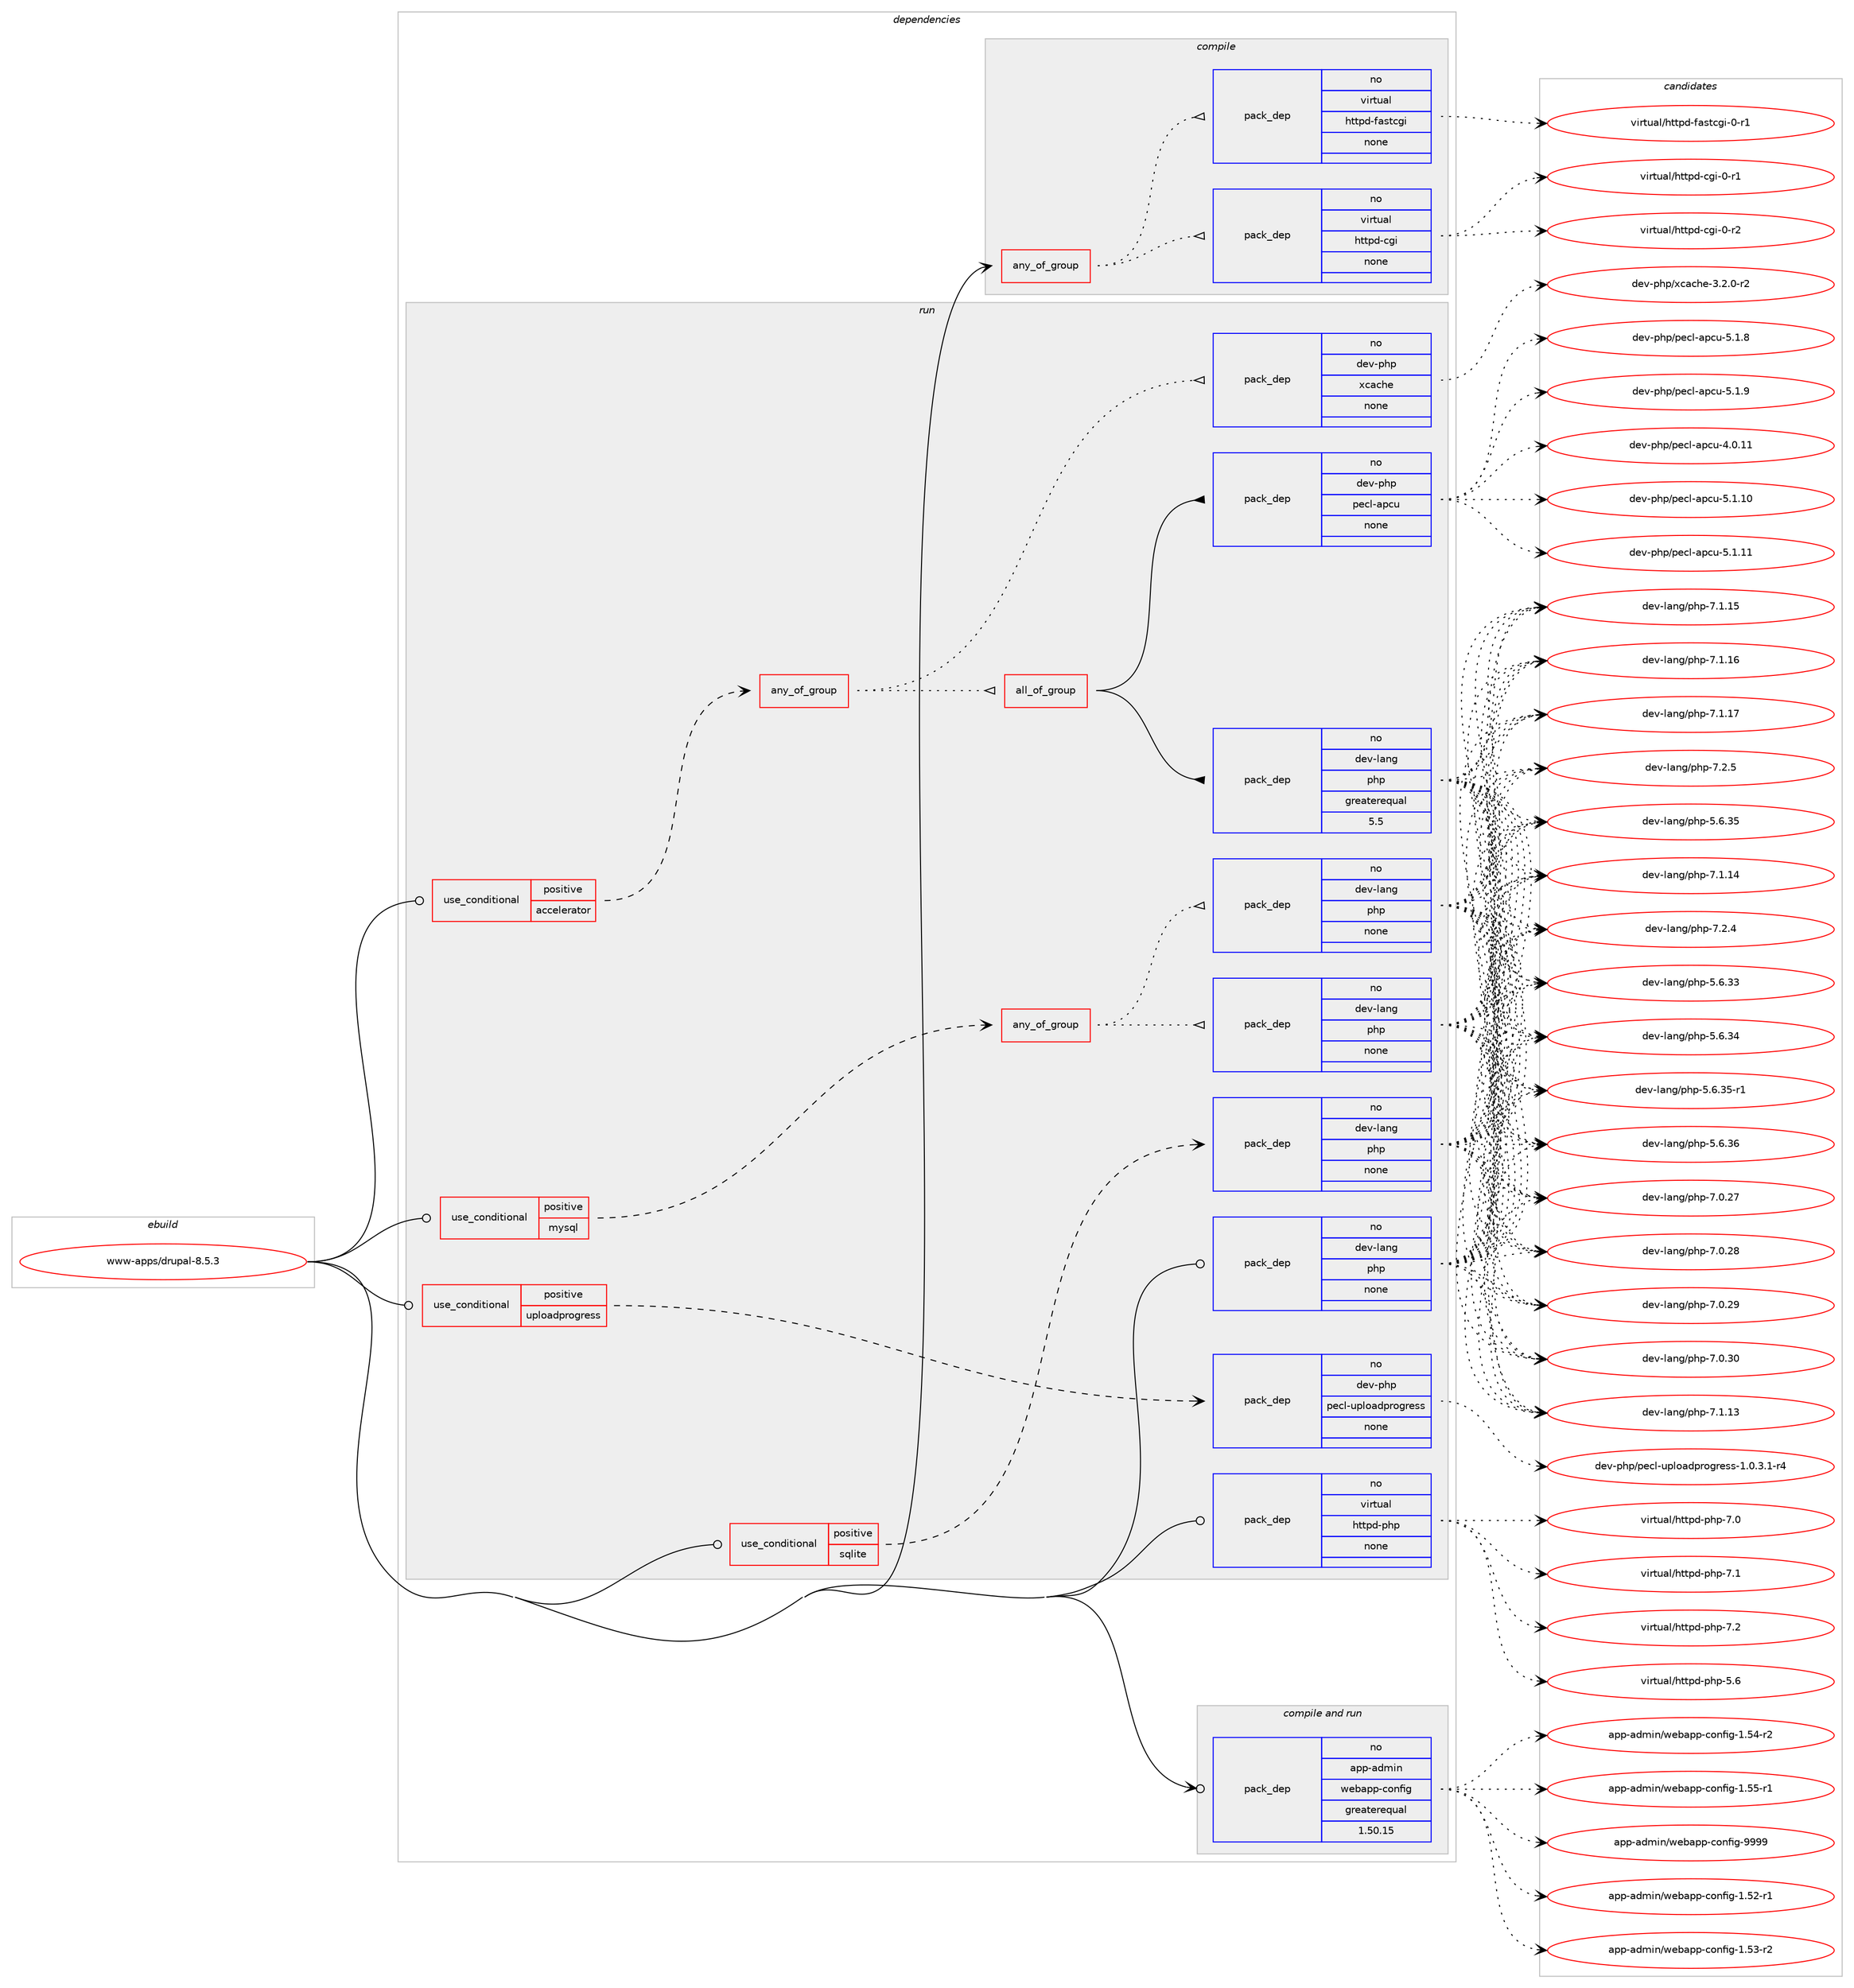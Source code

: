 digraph prolog {

# *************
# Graph options
# *************

newrank=true;
concentrate=true;
compound=true;
graph [rankdir=LR,fontname=Helvetica,fontsize=10,ranksep=1.5];#, ranksep=2.5, nodesep=0.2];
edge  [arrowhead=vee];
node  [fontname=Helvetica,fontsize=10];

# **********
# The ebuild
# **********

subgraph cluster_leftcol {
color=gray;
rank=same;
label=<<i>ebuild</i>>;
id [label="www-apps/drupal-8.5.3", color=red, width=4, href="../www-apps/drupal-8.5.3.svg"];
}

# ****************
# The dependencies
# ****************

subgraph cluster_midcol {
color=gray;
label=<<i>dependencies</i>>;
subgraph cluster_compile {
fillcolor="#eeeeee";
style=filled;
label=<<i>compile</i>>;
subgraph any70 {
dependency8381 [label=<<TABLE BORDER="0" CELLBORDER="1" CELLSPACING="0" CELLPADDING="4"><TR><TD CELLPADDING="10">any_of_group</TD></TR></TABLE>>, shape=none, color=red];subgraph pack7290 {
dependency8382 [label=<<TABLE BORDER="0" CELLBORDER="1" CELLSPACING="0" CELLPADDING="4" WIDTH="220"><TR><TD ROWSPAN="6" CELLPADDING="30">pack_dep</TD></TR><TR><TD WIDTH="110">no</TD></TR><TR><TD>virtual</TD></TR><TR><TD>httpd-cgi</TD></TR><TR><TD>none</TD></TR><TR><TD></TD></TR></TABLE>>, shape=none, color=blue];
}
dependency8381:e -> dependency8382:w [weight=20,style="dotted",arrowhead="oinv"];
subgraph pack7291 {
dependency8383 [label=<<TABLE BORDER="0" CELLBORDER="1" CELLSPACING="0" CELLPADDING="4" WIDTH="220"><TR><TD ROWSPAN="6" CELLPADDING="30">pack_dep</TD></TR><TR><TD WIDTH="110">no</TD></TR><TR><TD>virtual</TD></TR><TR><TD>httpd-fastcgi</TD></TR><TR><TD>none</TD></TR><TR><TD></TD></TR></TABLE>>, shape=none, color=blue];
}
dependency8381:e -> dependency8383:w [weight=20,style="dotted",arrowhead="oinv"];
}
id:e -> dependency8381:w [weight=20,style="solid",arrowhead="vee"];
}
subgraph cluster_compileandrun {
fillcolor="#eeeeee";
style=filled;
label=<<i>compile and run</i>>;
subgraph pack7292 {
dependency8384 [label=<<TABLE BORDER="0" CELLBORDER="1" CELLSPACING="0" CELLPADDING="4" WIDTH="220"><TR><TD ROWSPAN="6" CELLPADDING="30">pack_dep</TD></TR><TR><TD WIDTH="110">no</TD></TR><TR><TD>app-admin</TD></TR><TR><TD>webapp-config</TD></TR><TR><TD>greaterequal</TD></TR><TR><TD>1.50.15</TD></TR></TABLE>>, shape=none, color=blue];
}
id:e -> dependency8384:w [weight=20,style="solid",arrowhead="odotvee"];
}
subgraph cluster_run {
fillcolor="#eeeeee";
style=filled;
label=<<i>run</i>>;
subgraph cond1022 {
dependency8385 [label=<<TABLE BORDER="0" CELLBORDER="1" CELLSPACING="0" CELLPADDING="4"><TR><TD ROWSPAN="3" CELLPADDING="10">use_conditional</TD></TR><TR><TD>positive</TD></TR><TR><TD>accelerator</TD></TR></TABLE>>, shape=none, color=red];
subgraph any71 {
dependency8386 [label=<<TABLE BORDER="0" CELLBORDER="1" CELLSPACING="0" CELLPADDING="4"><TR><TD CELLPADDING="10">any_of_group</TD></TR></TABLE>>, shape=none, color=red];subgraph pack7293 {
dependency8387 [label=<<TABLE BORDER="0" CELLBORDER="1" CELLSPACING="0" CELLPADDING="4" WIDTH="220"><TR><TD ROWSPAN="6" CELLPADDING="30">pack_dep</TD></TR><TR><TD WIDTH="110">no</TD></TR><TR><TD>dev-php</TD></TR><TR><TD>xcache</TD></TR><TR><TD>none</TD></TR><TR><TD></TD></TR></TABLE>>, shape=none, color=blue];
}
dependency8386:e -> dependency8387:w [weight=20,style="dotted",arrowhead="oinv"];
subgraph all2 {
dependency8388 [label=<<TABLE BORDER="0" CELLBORDER="1" CELLSPACING="0" CELLPADDING="4"><TR><TD CELLPADDING="10">all_of_group</TD></TR></TABLE>>, shape=none, color=red];subgraph pack7294 {
dependency8389 [label=<<TABLE BORDER="0" CELLBORDER="1" CELLSPACING="0" CELLPADDING="4" WIDTH="220"><TR><TD ROWSPAN="6" CELLPADDING="30">pack_dep</TD></TR><TR><TD WIDTH="110">no</TD></TR><TR><TD>dev-lang</TD></TR><TR><TD>php</TD></TR><TR><TD>greaterequal</TD></TR><TR><TD>5.5</TD></TR></TABLE>>, shape=none, color=blue];
}
dependency8388:e -> dependency8389:w [weight=20,style="solid",arrowhead="inv"];
subgraph pack7295 {
dependency8390 [label=<<TABLE BORDER="0" CELLBORDER="1" CELLSPACING="0" CELLPADDING="4" WIDTH="220"><TR><TD ROWSPAN="6" CELLPADDING="30">pack_dep</TD></TR><TR><TD WIDTH="110">no</TD></TR><TR><TD>dev-php</TD></TR><TR><TD>pecl-apcu</TD></TR><TR><TD>none</TD></TR><TR><TD></TD></TR></TABLE>>, shape=none, color=blue];
}
dependency8388:e -> dependency8390:w [weight=20,style="solid",arrowhead="inv"];
}
dependency8386:e -> dependency8388:w [weight=20,style="dotted",arrowhead="oinv"];
}
dependency8385:e -> dependency8386:w [weight=20,style="dashed",arrowhead="vee"];
}
id:e -> dependency8385:w [weight=20,style="solid",arrowhead="odot"];
subgraph cond1023 {
dependency8391 [label=<<TABLE BORDER="0" CELLBORDER="1" CELLSPACING="0" CELLPADDING="4"><TR><TD ROWSPAN="3" CELLPADDING="10">use_conditional</TD></TR><TR><TD>positive</TD></TR><TR><TD>mysql</TD></TR></TABLE>>, shape=none, color=red];
subgraph any72 {
dependency8392 [label=<<TABLE BORDER="0" CELLBORDER="1" CELLSPACING="0" CELLPADDING="4"><TR><TD CELLPADDING="10">any_of_group</TD></TR></TABLE>>, shape=none, color=red];subgraph pack7296 {
dependency8393 [label=<<TABLE BORDER="0" CELLBORDER="1" CELLSPACING="0" CELLPADDING="4" WIDTH="220"><TR><TD ROWSPAN="6" CELLPADDING="30">pack_dep</TD></TR><TR><TD WIDTH="110">no</TD></TR><TR><TD>dev-lang</TD></TR><TR><TD>php</TD></TR><TR><TD>none</TD></TR><TR><TD></TD></TR></TABLE>>, shape=none, color=blue];
}
dependency8392:e -> dependency8393:w [weight=20,style="dotted",arrowhead="oinv"];
subgraph pack7297 {
dependency8394 [label=<<TABLE BORDER="0" CELLBORDER="1" CELLSPACING="0" CELLPADDING="4" WIDTH="220"><TR><TD ROWSPAN="6" CELLPADDING="30">pack_dep</TD></TR><TR><TD WIDTH="110">no</TD></TR><TR><TD>dev-lang</TD></TR><TR><TD>php</TD></TR><TR><TD>none</TD></TR><TR><TD></TD></TR></TABLE>>, shape=none, color=blue];
}
dependency8392:e -> dependency8394:w [weight=20,style="dotted",arrowhead="oinv"];
}
dependency8391:e -> dependency8392:w [weight=20,style="dashed",arrowhead="vee"];
}
id:e -> dependency8391:w [weight=20,style="solid",arrowhead="odot"];
subgraph cond1024 {
dependency8395 [label=<<TABLE BORDER="0" CELLBORDER="1" CELLSPACING="0" CELLPADDING="4"><TR><TD ROWSPAN="3" CELLPADDING="10">use_conditional</TD></TR><TR><TD>positive</TD></TR><TR><TD>sqlite</TD></TR></TABLE>>, shape=none, color=red];
subgraph pack7298 {
dependency8396 [label=<<TABLE BORDER="0" CELLBORDER="1" CELLSPACING="0" CELLPADDING="4" WIDTH="220"><TR><TD ROWSPAN="6" CELLPADDING="30">pack_dep</TD></TR><TR><TD WIDTH="110">no</TD></TR><TR><TD>dev-lang</TD></TR><TR><TD>php</TD></TR><TR><TD>none</TD></TR><TR><TD></TD></TR></TABLE>>, shape=none, color=blue];
}
dependency8395:e -> dependency8396:w [weight=20,style="dashed",arrowhead="vee"];
}
id:e -> dependency8395:w [weight=20,style="solid",arrowhead="odot"];
subgraph cond1025 {
dependency8397 [label=<<TABLE BORDER="0" CELLBORDER="1" CELLSPACING="0" CELLPADDING="4"><TR><TD ROWSPAN="3" CELLPADDING="10">use_conditional</TD></TR><TR><TD>positive</TD></TR><TR><TD>uploadprogress</TD></TR></TABLE>>, shape=none, color=red];
subgraph pack7299 {
dependency8398 [label=<<TABLE BORDER="0" CELLBORDER="1" CELLSPACING="0" CELLPADDING="4" WIDTH="220"><TR><TD ROWSPAN="6" CELLPADDING="30">pack_dep</TD></TR><TR><TD WIDTH="110">no</TD></TR><TR><TD>dev-php</TD></TR><TR><TD>pecl-uploadprogress</TD></TR><TR><TD>none</TD></TR><TR><TD></TD></TR></TABLE>>, shape=none, color=blue];
}
dependency8397:e -> dependency8398:w [weight=20,style="dashed",arrowhead="vee"];
}
id:e -> dependency8397:w [weight=20,style="solid",arrowhead="odot"];
subgraph pack7300 {
dependency8399 [label=<<TABLE BORDER="0" CELLBORDER="1" CELLSPACING="0" CELLPADDING="4" WIDTH="220"><TR><TD ROWSPAN="6" CELLPADDING="30">pack_dep</TD></TR><TR><TD WIDTH="110">no</TD></TR><TR><TD>dev-lang</TD></TR><TR><TD>php</TD></TR><TR><TD>none</TD></TR><TR><TD></TD></TR></TABLE>>, shape=none, color=blue];
}
id:e -> dependency8399:w [weight=20,style="solid",arrowhead="odot"];
subgraph pack7301 {
dependency8400 [label=<<TABLE BORDER="0" CELLBORDER="1" CELLSPACING="0" CELLPADDING="4" WIDTH="220"><TR><TD ROWSPAN="6" CELLPADDING="30">pack_dep</TD></TR><TR><TD WIDTH="110">no</TD></TR><TR><TD>virtual</TD></TR><TR><TD>httpd-php</TD></TR><TR><TD>none</TD></TR><TR><TD></TD></TR></TABLE>>, shape=none, color=blue];
}
id:e -> dependency8400:w [weight=20,style="solid",arrowhead="odot"];
}
}

# **************
# The candidates
# **************

subgraph cluster_choices {
rank=same;
color=gray;
label=<<i>candidates</i>>;

subgraph choice7290 {
color=black;
nodesep=1;
choice1181051141161179710847104116116112100459910310545484511449 [label="virtual/httpd-cgi-0-r1", color=red, width=4,href="../virtual/httpd-cgi-0-r1.svg"];
choice1181051141161179710847104116116112100459910310545484511450 [label="virtual/httpd-cgi-0-r2", color=red, width=4,href="../virtual/httpd-cgi-0-r2.svg"];
dependency8382:e -> choice1181051141161179710847104116116112100459910310545484511449:w [style=dotted,weight="100"];
dependency8382:e -> choice1181051141161179710847104116116112100459910310545484511450:w [style=dotted,weight="100"];
}
subgraph choice7291 {
color=black;
nodesep=1;
choice118105114116117971084710411611611210045102971151169910310545484511449 [label="virtual/httpd-fastcgi-0-r1", color=red, width=4,href="../virtual/httpd-fastcgi-0-r1.svg"];
dependency8383:e -> choice118105114116117971084710411611611210045102971151169910310545484511449:w [style=dotted,weight="100"];
}
subgraph choice7292 {
color=black;
nodesep=1;
choice971121124597100109105110471191019897112112459911111010210510345494653504511449 [label="app-admin/webapp-config-1.52-r1", color=red, width=4,href="../app-admin/webapp-config-1.52-r1.svg"];
choice971121124597100109105110471191019897112112459911111010210510345494653514511450 [label="app-admin/webapp-config-1.53-r2", color=red, width=4,href="../app-admin/webapp-config-1.53-r2.svg"];
choice971121124597100109105110471191019897112112459911111010210510345494653524511450 [label="app-admin/webapp-config-1.54-r2", color=red, width=4,href="../app-admin/webapp-config-1.54-r2.svg"];
choice971121124597100109105110471191019897112112459911111010210510345494653534511449 [label="app-admin/webapp-config-1.55-r1", color=red, width=4,href="../app-admin/webapp-config-1.55-r1.svg"];
choice97112112459710010910511047119101989711211245991111101021051034557575757 [label="app-admin/webapp-config-9999", color=red, width=4,href="../app-admin/webapp-config-9999.svg"];
dependency8384:e -> choice971121124597100109105110471191019897112112459911111010210510345494653504511449:w [style=dotted,weight="100"];
dependency8384:e -> choice971121124597100109105110471191019897112112459911111010210510345494653514511450:w [style=dotted,weight="100"];
dependency8384:e -> choice971121124597100109105110471191019897112112459911111010210510345494653524511450:w [style=dotted,weight="100"];
dependency8384:e -> choice971121124597100109105110471191019897112112459911111010210510345494653534511449:w [style=dotted,weight="100"];
dependency8384:e -> choice97112112459710010910511047119101989711211245991111101021051034557575757:w [style=dotted,weight="100"];
}
subgraph choice7293 {
color=black;
nodesep=1;
choice10010111845112104112471209997991041014551465046484511450 [label="dev-php/xcache-3.2.0-r2", color=red, width=4,href="../dev-php/xcache-3.2.0-r2.svg"];
dependency8387:e -> choice10010111845112104112471209997991041014551465046484511450:w [style=dotted,weight="100"];
}
subgraph choice7294 {
color=black;
nodesep=1;
choice10010111845108971101034711210411245534654465153 [label="dev-lang/php-5.6.35", color=red, width=4,href="../dev-lang/php-5.6.35.svg"];
choice10010111845108971101034711210411245554649464952 [label="dev-lang/php-7.1.14", color=red, width=4,href="../dev-lang/php-7.1.14.svg"];
choice100101118451089711010347112104112455546504652 [label="dev-lang/php-7.2.4", color=red, width=4,href="../dev-lang/php-7.2.4.svg"];
choice10010111845108971101034711210411245534654465151 [label="dev-lang/php-5.6.33", color=red, width=4,href="../dev-lang/php-5.6.33.svg"];
choice10010111845108971101034711210411245534654465152 [label="dev-lang/php-5.6.34", color=red, width=4,href="../dev-lang/php-5.6.34.svg"];
choice100101118451089711010347112104112455346544651534511449 [label="dev-lang/php-5.6.35-r1", color=red, width=4,href="../dev-lang/php-5.6.35-r1.svg"];
choice10010111845108971101034711210411245534654465154 [label="dev-lang/php-5.6.36", color=red, width=4,href="../dev-lang/php-5.6.36.svg"];
choice10010111845108971101034711210411245554648465055 [label="dev-lang/php-7.0.27", color=red, width=4,href="../dev-lang/php-7.0.27.svg"];
choice10010111845108971101034711210411245554648465056 [label="dev-lang/php-7.0.28", color=red, width=4,href="../dev-lang/php-7.0.28.svg"];
choice10010111845108971101034711210411245554648465057 [label="dev-lang/php-7.0.29", color=red, width=4,href="../dev-lang/php-7.0.29.svg"];
choice10010111845108971101034711210411245554648465148 [label="dev-lang/php-7.0.30", color=red, width=4,href="../dev-lang/php-7.0.30.svg"];
choice10010111845108971101034711210411245554649464951 [label="dev-lang/php-7.1.13", color=red, width=4,href="../dev-lang/php-7.1.13.svg"];
choice10010111845108971101034711210411245554649464953 [label="dev-lang/php-7.1.15", color=red, width=4,href="../dev-lang/php-7.1.15.svg"];
choice10010111845108971101034711210411245554649464954 [label="dev-lang/php-7.1.16", color=red, width=4,href="../dev-lang/php-7.1.16.svg"];
choice10010111845108971101034711210411245554649464955 [label="dev-lang/php-7.1.17", color=red, width=4,href="../dev-lang/php-7.1.17.svg"];
choice100101118451089711010347112104112455546504653 [label="dev-lang/php-7.2.5", color=red, width=4,href="../dev-lang/php-7.2.5.svg"];
dependency8389:e -> choice10010111845108971101034711210411245534654465153:w [style=dotted,weight="100"];
dependency8389:e -> choice10010111845108971101034711210411245554649464952:w [style=dotted,weight="100"];
dependency8389:e -> choice100101118451089711010347112104112455546504652:w [style=dotted,weight="100"];
dependency8389:e -> choice10010111845108971101034711210411245534654465151:w [style=dotted,weight="100"];
dependency8389:e -> choice10010111845108971101034711210411245534654465152:w [style=dotted,weight="100"];
dependency8389:e -> choice100101118451089711010347112104112455346544651534511449:w [style=dotted,weight="100"];
dependency8389:e -> choice10010111845108971101034711210411245534654465154:w [style=dotted,weight="100"];
dependency8389:e -> choice10010111845108971101034711210411245554648465055:w [style=dotted,weight="100"];
dependency8389:e -> choice10010111845108971101034711210411245554648465056:w [style=dotted,weight="100"];
dependency8389:e -> choice10010111845108971101034711210411245554648465057:w [style=dotted,weight="100"];
dependency8389:e -> choice10010111845108971101034711210411245554648465148:w [style=dotted,weight="100"];
dependency8389:e -> choice10010111845108971101034711210411245554649464951:w [style=dotted,weight="100"];
dependency8389:e -> choice10010111845108971101034711210411245554649464953:w [style=dotted,weight="100"];
dependency8389:e -> choice10010111845108971101034711210411245554649464954:w [style=dotted,weight="100"];
dependency8389:e -> choice10010111845108971101034711210411245554649464955:w [style=dotted,weight="100"];
dependency8389:e -> choice100101118451089711010347112104112455546504653:w [style=dotted,weight="100"];
}
subgraph choice7295 {
color=black;
nodesep=1;
choice10010111845112104112471121019910845971129911745524648464949 [label="dev-php/pecl-apcu-4.0.11", color=red, width=4,href="../dev-php/pecl-apcu-4.0.11.svg"];
choice10010111845112104112471121019910845971129911745534649464948 [label="dev-php/pecl-apcu-5.1.10", color=red, width=4,href="../dev-php/pecl-apcu-5.1.10.svg"];
choice10010111845112104112471121019910845971129911745534649464949 [label="dev-php/pecl-apcu-5.1.11", color=red, width=4,href="../dev-php/pecl-apcu-5.1.11.svg"];
choice100101118451121041124711210199108459711299117455346494656 [label="dev-php/pecl-apcu-5.1.8", color=red, width=4,href="../dev-php/pecl-apcu-5.1.8.svg"];
choice100101118451121041124711210199108459711299117455346494657 [label="dev-php/pecl-apcu-5.1.9", color=red, width=4,href="../dev-php/pecl-apcu-5.1.9.svg"];
dependency8390:e -> choice10010111845112104112471121019910845971129911745524648464949:w [style=dotted,weight="100"];
dependency8390:e -> choice10010111845112104112471121019910845971129911745534649464948:w [style=dotted,weight="100"];
dependency8390:e -> choice10010111845112104112471121019910845971129911745534649464949:w [style=dotted,weight="100"];
dependency8390:e -> choice100101118451121041124711210199108459711299117455346494656:w [style=dotted,weight="100"];
dependency8390:e -> choice100101118451121041124711210199108459711299117455346494657:w [style=dotted,weight="100"];
}
subgraph choice7296 {
color=black;
nodesep=1;
choice10010111845108971101034711210411245534654465153 [label="dev-lang/php-5.6.35", color=red, width=4,href="../dev-lang/php-5.6.35.svg"];
choice10010111845108971101034711210411245554649464952 [label="dev-lang/php-7.1.14", color=red, width=4,href="../dev-lang/php-7.1.14.svg"];
choice100101118451089711010347112104112455546504652 [label="dev-lang/php-7.2.4", color=red, width=4,href="../dev-lang/php-7.2.4.svg"];
choice10010111845108971101034711210411245534654465151 [label="dev-lang/php-5.6.33", color=red, width=4,href="../dev-lang/php-5.6.33.svg"];
choice10010111845108971101034711210411245534654465152 [label="dev-lang/php-5.6.34", color=red, width=4,href="../dev-lang/php-5.6.34.svg"];
choice100101118451089711010347112104112455346544651534511449 [label="dev-lang/php-5.6.35-r1", color=red, width=4,href="../dev-lang/php-5.6.35-r1.svg"];
choice10010111845108971101034711210411245534654465154 [label="dev-lang/php-5.6.36", color=red, width=4,href="../dev-lang/php-5.6.36.svg"];
choice10010111845108971101034711210411245554648465055 [label="dev-lang/php-7.0.27", color=red, width=4,href="../dev-lang/php-7.0.27.svg"];
choice10010111845108971101034711210411245554648465056 [label="dev-lang/php-7.0.28", color=red, width=4,href="../dev-lang/php-7.0.28.svg"];
choice10010111845108971101034711210411245554648465057 [label="dev-lang/php-7.0.29", color=red, width=4,href="../dev-lang/php-7.0.29.svg"];
choice10010111845108971101034711210411245554648465148 [label="dev-lang/php-7.0.30", color=red, width=4,href="../dev-lang/php-7.0.30.svg"];
choice10010111845108971101034711210411245554649464951 [label="dev-lang/php-7.1.13", color=red, width=4,href="../dev-lang/php-7.1.13.svg"];
choice10010111845108971101034711210411245554649464953 [label="dev-lang/php-7.1.15", color=red, width=4,href="../dev-lang/php-7.1.15.svg"];
choice10010111845108971101034711210411245554649464954 [label="dev-lang/php-7.1.16", color=red, width=4,href="../dev-lang/php-7.1.16.svg"];
choice10010111845108971101034711210411245554649464955 [label="dev-lang/php-7.1.17", color=red, width=4,href="../dev-lang/php-7.1.17.svg"];
choice100101118451089711010347112104112455546504653 [label="dev-lang/php-7.2.5", color=red, width=4,href="../dev-lang/php-7.2.5.svg"];
dependency8393:e -> choice10010111845108971101034711210411245534654465153:w [style=dotted,weight="100"];
dependency8393:e -> choice10010111845108971101034711210411245554649464952:w [style=dotted,weight="100"];
dependency8393:e -> choice100101118451089711010347112104112455546504652:w [style=dotted,weight="100"];
dependency8393:e -> choice10010111845108971101034711210411245534654465151:w [style=dotted,weight="100"];
dependency8393:e -> choice10010111845108971101034711210411245534654465152:w [style=dotted,weight="100"];
dependency8393:e -> choice100101118451089711010347112104112455346544651534511449:w [style=dotted,weight="100"];
dependency8393:e -> choice10010111845108971101034711210411245534654465154:w [style=dotted,weight="100"];
dependency8393:e -> choice10010111845108971101034711210411245554648465055:w [style=dotted,weight="100"];
dependency8393:e -> choice10010111845108971101034711210411245554648465056:w [style=dotted,weight="100"];
dependency8393:e -> choice10010111845108971101034711210411245554648465057:w [style=dotted,weight="100"];
dependency8393:e -> choice10010111845108971101034711210411245554648465148:w [style=dotted,weight="100"];
dependency8393:e -> choice10010111845108971101034711210411245554649464951:w [style=dotted,weight="100"];
dependency8393:e -> choice10010111845108971101034711210411245554649464953:w [style=dotted,weight="100"];
dependency8393:e -> choice10010111845108971101034711210411245554649464954:w [style=dotted,weight="100"];
dependency8393:e -> choice10010111845108971101034711210411245554649464955:w [style=dotted,weight="100"];
dependency8393:e -> choice100101118451089711010347112104112455546504653:w [style=dotted,weight="100"];
}
subgraph choice7297 {
color=black;
nodesep=1;
choice10010111845108971101034711210411245534654465153 [label="dev-lang/php-5.6.35", color=red, width=4,href="../dev-lang/php-5.6.35.svg"];
choice10010111845108971101034711210411245554649464952 [label="dev-lang/php-7.1.14", color=red, width=4,href="../dev-lang/php-7.1.14.svg"];
choice100101118451089711010347112104112455546504652 [label="dev-lang/php-7.2.4", color=red, width=4,href="../dev-lang/php-7.2.4.svg"];
choice10010111845108971101034711210411245534654465151 [label="dev-lang/php-5.6.33", color=red, width=4,href="../dev-lang/php-5.6.33.svg"];
choice10010111845108971101034711210411245534654465152 [label="dev-lang/php-5.6.34", color=red, width=4,href="../dev-lang/php-5.6.34.svg"];
choice100101118451089711010347112104112455346544651534511449 [label="dev-lang/php-5.6.35-r1", color=red, width=4,href="../dev-lang/php-5.6.35-r1.svg"];
choice10010111845108971101034711210411245534654465154 [label="dev-lang/php-5.6.36", color=red, width=4,href="../dev-lang/php-5.6.36.svg"];
choice10010111845108971101034711210411245554648465055 [label="dev-lang/php-7.0.27", color=red, width=4,href="../dev-lang/php-7.0.27.svg"];
choice10010111845108971101034711210411245554648465056 [label="dev-lang/php-7.0.28", color=red, width=4,href="../dev-lang/php-7.0.28.svg"];
choice10010111845108971101034711210411245554648465057 [label="dev-lang/php-7.0.29", color=red, width=4,href="../dev-lang/php-7.0.29.svg"];
choice10010111845108971101034711210411245554648465148 [label="dev-lang/php-7.0.30", color=red, width=4,href="../dev-lang/php-7.0.30.svg"];
choice10010111845108971101034711210411245554649464951 [label="dev-lang/php-7.1.13", color=red, width=4,href="../dev-lang/php-7.1.13.svg"];
choice10010111845108971101034711210411245554649464953 [label="dev-lang/php-7.1.15", color=red, width=4,href="../dev-lang/php-7.1.15.svg"];
choice10010111845108971101034711210411245554649464954 [label="dev-lang/php-7.1.16", color=red, width=4,href="../dev-lang/php-7.1.16.svg"];
choice10010111845108971101034711210411245554649464955 [label="dev-lang/php-7.1.17", color=red, width=4,href="../dev-lang/php-7.1.17.svg"];
choice100101118451089711010347112104112455546504653 [label="dev-lang/php-7.2.5", color=red, width=4,href="../dev-lang/php-7.2.5.svg"];
dependency8394:e -> choice10010111845108971101034711210411245534654465153:w [style=dotted,weight="100"];
dependency8394:e -> choice10010111845108971101034711210411245554649464952:w [style=dotted,weight="100"];
dependency8394:e -> choice100101118451089711010347112104112455546504652:w [style=dotted,weight="100"];
dependency8394:e -> choice10010111845108971101034711210411245534654465151:w [style=dotted,weight="100"];
dependency8394:e -> choice10010111845108971101034711210411245534654465152:w [style=dotted,weight="100"];
dependency8394:e -> choice100101118451089711010347112104112455346544651534511449:w [style=dotted,weight="100"];
dependency8394:e -> choice10010111845108971101034711210411245534654465154:w [style=dotted,weight="100"];
dependency8394:e -> choice10010111845108971101034711210411245554648465055:w [style=dotted,weight="100"];
dependency8394:e -> choice10010111845108971101034711210411245554648465056:w [style=dotted,weight="100"];
dependency8394:e -> choice10010111845108971101034711210411245554648465057:w [style=dotted,weight="100"];
dependency8394:e -> choice10010111845108971101034711210411245554648465148:w [style=dotted,weight="100"];
dependency8394:e -> choice10010111845108971101034711210411245554649464951:w [style=dotted,weight="100"];
dependency8394:e -> choice10010111845108971101034711210411245554649464953:w [style=dotted,weight="100"];
dependency8394:e -> choice10010111845108971101034711210411245554649464954:w [style=dotted,weight="100"];
dependency8394:e -> choice10010111845108971101034711210411245554649464955:w [style=dotted,weight="100"];
dependency8394:e -> choice100101118451089711010347112104112455546504653:w [style=dotted,weight="100"];
}
subgraph choice7298 {
color=black;
nodesep=1;
choice10010111845108971101034711210411245534654465153 [label="dev-lang/php-5.6.35", color=red, width=4,href="../dev-lang/php-5.6.35.svg"];
choice10010111845108971101034711210411245554649464952 [label="dev-lang/php-7.1.14", color=red, width=4,href="../dev-lang/php-7.1.14.svg"];
choice100101118451089711010347112104112455546504652 [label="dev-lang/php-7.2.4", color=red, width=4,href="../dev-lang/php-7.2.4.svg"];
choice10010111845108971101034711210411245534654465151 [label="dev-lang/php-5.6.33", color=red, width=4,href="../dev-lang/php-5.6.33.svg"];
choice10010111845108971101034711210411245534654465152 [label="dev-lang/php-5.6.34", color=red, width=4,href="../dev-lang/php-5.6.34.svg"];
choice100101118451089711010347112104112455346544651534511449 [label="dev-lang/php-5.6.35-r1", color=red, width=4,href="../dev-lang/php-5.6.35-r1.svg"];
choice10010111845108971101034711210411245534654465154 [label="dev-lang/php-5.6.36", color=red, width=4,href="../dev-lang/php-5.6.36.svg"];
choice10010111845108971101034711210411245554648465055 [label="dev-lang/php-7.0.27", color=red, width=4,href="../dev-lang/php-7.0.27.svg"];
choice10010111845108971101034711210411245554648465056 [label="dev-lang/php-7.0.28", color=red, width=4,href="../dev-lang/php-7.0.28.svg"];
choice10010111845108971101034711210411245554648465057 [label="dev-lang/php-7.0.29", color=red, width=4,href="../dev-lang/php-7.0.29.svg"];
choice10010111845108971101034711210411245554648465148 [label="dev-lang/php-7.0.30", color=red, width=4,href="../dev-lang/php-7.0.30.svg"];
choice10010111845108971101034711210411245554649464951 [label="dev-lang/php-7.1.13", color=red, width=4,href="../dev-lang/php-7.1.13.svg"];
choice10010111845108971101034711210411245554649464953 [label="dev-lang/php-7.1.15", color=red, width=4,href="../dev-lang/php-7.1.15.svg"];
choice10010111845108971101034711210411245554649464954 [label="dev-lang/php-7.1.16", color=red, width=4,href="../dev-lang/php-7.1.16.svg"];
choice10010111845108971101034711210411245554649464955 [label="dev-lang/php-7.1.17", color=red, width=4,href="../dev-lang/php-7.1.17.svg"];
choice100101118451089711010347112104112455546504653 [label="dev-lang/php-7.2.5", color=red, width=4,href="../dev-lang/php-7.2.5.svg"];
dependency8396:e -> choice10010111845108971101034711210411245534654465153:w [style=dotted,weight="100"];
dependency8396:e -> choice10010111845108971101034711210411245554649464952:w [style=dotted,weight="100"];
dependency8396:e -> choice100101118451089711010347112104112455546504652:w [style=dotted,weight="100"];
dependency8396:e -> choice10010111845108971101034711210411245534654465151:w [style=dotted,weight="100"];
dependency8396:e -> choice10010111845108971101034711210411245534654465152:w [style=dotted,weight="100"];
dependency8396:e -> choice100101118451089711010347112104112455346544651534511449:w [style=dotted,weight="100"];
dependency8396:e -> choice10010111845108971101034711210411245534654465154:w [style=dotted,weight="100"];
dependency8396:e -> choice10010111845108971101034711210411245554648465055:w [style=dotted,weight="100"];
dependency8396:e -> choice10010111845108971101034711210411245554648465056:w [style=dotted,weight="100"];
dependency8396:e -> choice10010111845108971101034711210411245554648465057:w [style=dotted,weight="100"];
dependency8396:e -> choice10010111845108971101034711210411245554648465148:w [style=dotted,weight="100"];
dependency8396:e -> choice10010111845108971101034711210411245554649464951:w [style=dotted,weight="100"];
dependency8396:e -> choice10010111845108971101034711210411245554649464953:w [style=dotted,weight="100"];
dependency8396:e -> choice10010111845108971101034711210411245554649464954:w [style=dotted,weight="100"];
dependency8396:e -> choice10010111845108971101034711210411245554649464955:w [style=dotted,weight="100"];
dependency8396:e -> choice100101118451089711010347112104112455546504653:w [style=dotted,weight="100"];
}
subgraph choice7299 {
color=black;
nodesep=1;
choice100101118451121041124711210199108451171121081119710011211411110311410111511545494648465146494511452 [label="dev-php/pecl-uploadprogress-1.0.3.1-r4", color=red, width=4,href="../dev-php/pecl-uploadprogress-1.0.3.1-r4.svg"];
dependency8398:e -> choice100101118451121041124711210199108451171121081119710011211411110311410111511545494648465146494511452:w [style=dotted,weight="100"];
}
subgraph choice7300 {
color=black;
nodesep=1;
choice10010111845108971101034711210411245534654465153 [label="dev-lang/php-5.6.35", color=red, width=4,href="../dev-lang/php-5.6.35.svg"];
choice10010111845108971101034711210411245554649464952 [label="dev-lang/php-7.1.14", color=red, width=4,href="../dev-lang/php-7.1.14.svg"];
choice100101118451089711010347112104112455546504652 [label="dev-lang/php-7.2.4", color=red, width=4,href="../dev-lang/php-7.2.4.svg"];
choice10010111845108971101034711210411245534654465151 [label="dev-lang/php-5.6.33", color=red, width=4,href="../dev-lang/php-5.6.33.svg"];
choice10010111845108971101034711210411245534654465152 [label="dev-lang/php-5.6.34", color=red, width=4,href="../dev-lang/php-5.6.34.svg"];
choice100101118451089711010347112104112455346544651534511449 [label="dev-lang/php-5.6.35-r1", color=red, width=4,href="../dev-lang/php-5.6.35-r1.svg"];
choice10010111845108971101034711210411245534654465154 [label="dev-lang/php-5.6.36", color=red, width=4,href="../dev-lang/php-5.6.36.svg"];
choice10010111845108971101034711210411245554648465055 [label="dev-lang/php-7.0.27", color=red, width=4,href="../dev-lang/php-7.0.27.svg"];
choice10010111845108971101034711210411245554648465056 [label="dev-lang/php-7.0.28", color=red, width=4,href="../dev-lang/php-7.0.28.svg"];
choice10010111845108971101034711210411245554648465057 [label="dev-lang/php-7.0.29", color=red, width=4,href="../dev-lang/php-7.0.29.svg"];
choice10010111845108971101034711210411245554648465148 [label="dev-lang/php-7.0.30", color=red, width=4,href="../dev-lang/php-7.0.30.svg"];
choice10010111845108971101034711210411245554649464951 [label="dev-lang/php-7.1.13", color=red, width=4,href="../dev-lang/php-7.1.13.svg"];
choice10010111845108971101034711210411245554649464953 [label="dev-lang/php-7.1.15", color=red, width=4,href="../dev-lang/php-7.1.15.svg"];
choice10010111845108971101034711210411245554649464954 [label="dev-lang/php-7.1.16", color=red, width=4,href="../dev-lang/php-7.1.16.svg"];
choice10010111845108971101034711210411245554649464955 [label="dev-lang/php-7.1.17", color=red, width=4,href="../dev-lang/php-7.1.17.svg"];
choice100101118451089711010347112104112455546504653 [label="dev-lang/php-7.2.5", color=red, width=4,href="../dev-lang/php-7.2.5.svg"];
dependency8399:e -> choice10010111845108971101034711210411245534654465153:w [style=dotted,weight="100"];
dependency8399:e -> choice10010111845108971101034711210411245554649464952:w [style=dotted,weight="100"];
dependency8399:e -> choice100101118451089711010347112104112455546504652:w [style=dotted,weight="100"];
dependency8399:e -> choice10010111845108971101034711210411245534654465151:w [style=dotted,weight="100"];
dependency8399:e -> choice10010111845108971101034711210411245534654465152:w [style=dotted,weight="100"];
dependency8399:e -> choice100101118451089711010347112104112455346544651534511449:w [style=dotted,weight="100"];
dependency8399:e -> choice10010111845108971101034711210411245534654465154:w [style=dotted,weight="100"];
dependency8399:e -> choice10010111845108971101034711210411245554648465055:w [style=dotted,weight="100"];
dependency8399:e -> choice10010111845108971101034711210411245554648465056:w [style=dotted,weight="100"];
dependency8399:e -> choice10010111845108971101034711210411245554648465057:w [style=dotted,weight="100"];
dependency8399:e -> choice10010111845108971101034711210411245554648465148:w [style=dotted,weight="100"];
dependency8399:e -> choice10010111845108971101034711210411245554649464951:w [style=dotted,weight="100"];
dependency8399:e -> choice10010111845108971101034711210411245554649464953:w [style=dotted,weight="100"];
dependency8399:e -> choice10010111845108971101034711210411245554649464954:w [style=dotted,weight="100"];
dependency8399:e -> choice10010111845108971101034711210411245554649464955:w [style=dotted,weight="100"];
dependency8399:e -> choice100101118451089711010347112104112455546504653:w [style=dotted,weight="100"];
}
subgraph choice7301 {
color=black;
nodesep=1;
choice11810511411611797108471041161161121004511210411245534654 [label="virtual/httpd-php-5.6", color=red, width=4,href="../virtual/httpd-php-5.6.svg"];
choice11810511411611797108471041161161121004511210411245554648 [label="virtual/httpd-php-7.0", color=red, width=4,href="../virtual/httpd-php-7.0.svg"];
choice11810511411611797108471041161161121004511210411245554649 [label="virtual/httpd-php-7.1", color=red, width=4,href="../virtual/httpd-php-7.1.svg"];
choice11810511411611797108471041161161121004511210411245554650 [label="virtual/httpd-php-7.2", color=red, width=4,href="../virtual/httpd-php-7.2.svg"];
dependency8400:e -> choice11810511411611797108471041161161121004511210411245534654:w [style=dotted,weight="100"];
dependency8400:e -> choice11810511411611797108471041161161121004511210411245554648:w [style=dotted,weight="100"];
dependency8400:e -> choice11810511411611797108471041161161121004511210411245554649:w [style=dotted,weight="100"];
dependency8400:e -> choice11810511411611797108471041161161121004511210411245554650:w [style=dotted,weight="100"];
}
}

}
